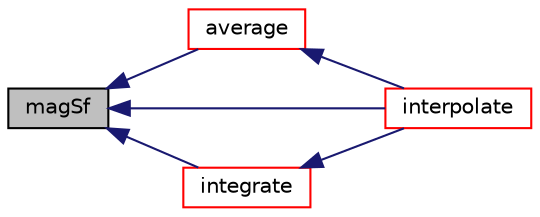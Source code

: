 digraph "magSf"
{
  bgcolor="transparent";
  edge [fontname="Helvetica",fontsize="10",labelfontname="Helvetica",labelfontsize="10"];
  node [fontname="Helvetica",fontsize="10",shape=record];
  rankdir="LR";
  Node1 [label="magSf",height=0.2,width=0.4,color="black", fillcolor="grey75", style="filled", fontcolor="black"];
  Node1 -> Node2 [dir="back",color="midnightblue",fontsize="10",style="solid",fontname="Helvetica"];
  Node2 [label="average",height=0.2,width=0.4,color="red",URL="$a02295.html#a8005642fb34cac46449ba05365e5884b",tooltip="Area-averaged value of a field across the surface. "];
  Node2 -> Node3 [dir="back",color="midnightblue",fontsize="10",style="solid",fontname="Helvetica"];
  Node3 [label="interpolate",height=0.2,width=0.4,color="red",URL="$a02295.html#abda65af9915532584cc22024a2e1a35e",tooltip="Interpolation requested for surface. "];
  Node1 -> Node4 [dir="back",color="midnightblue",fontsize="10",style="solid",fontname="Helvetica"];
  Node4 [label="integrate",height=0.2,width=0.4,color="red",URL="$a02295.html#a686fcd1c3d0f8f8974a7e4e9224f5479",tooltip="Integration of a field across the surface. "];
  Node4 -> Node3 [dir="back",color="midnightblue",fontsize="10",style="solid",fontname="Helvetica"];
  Node1 -> Node3 [dir="back",color="midnightblue",fontsize="10",style="solid",fontname="Helvetica"];
}
